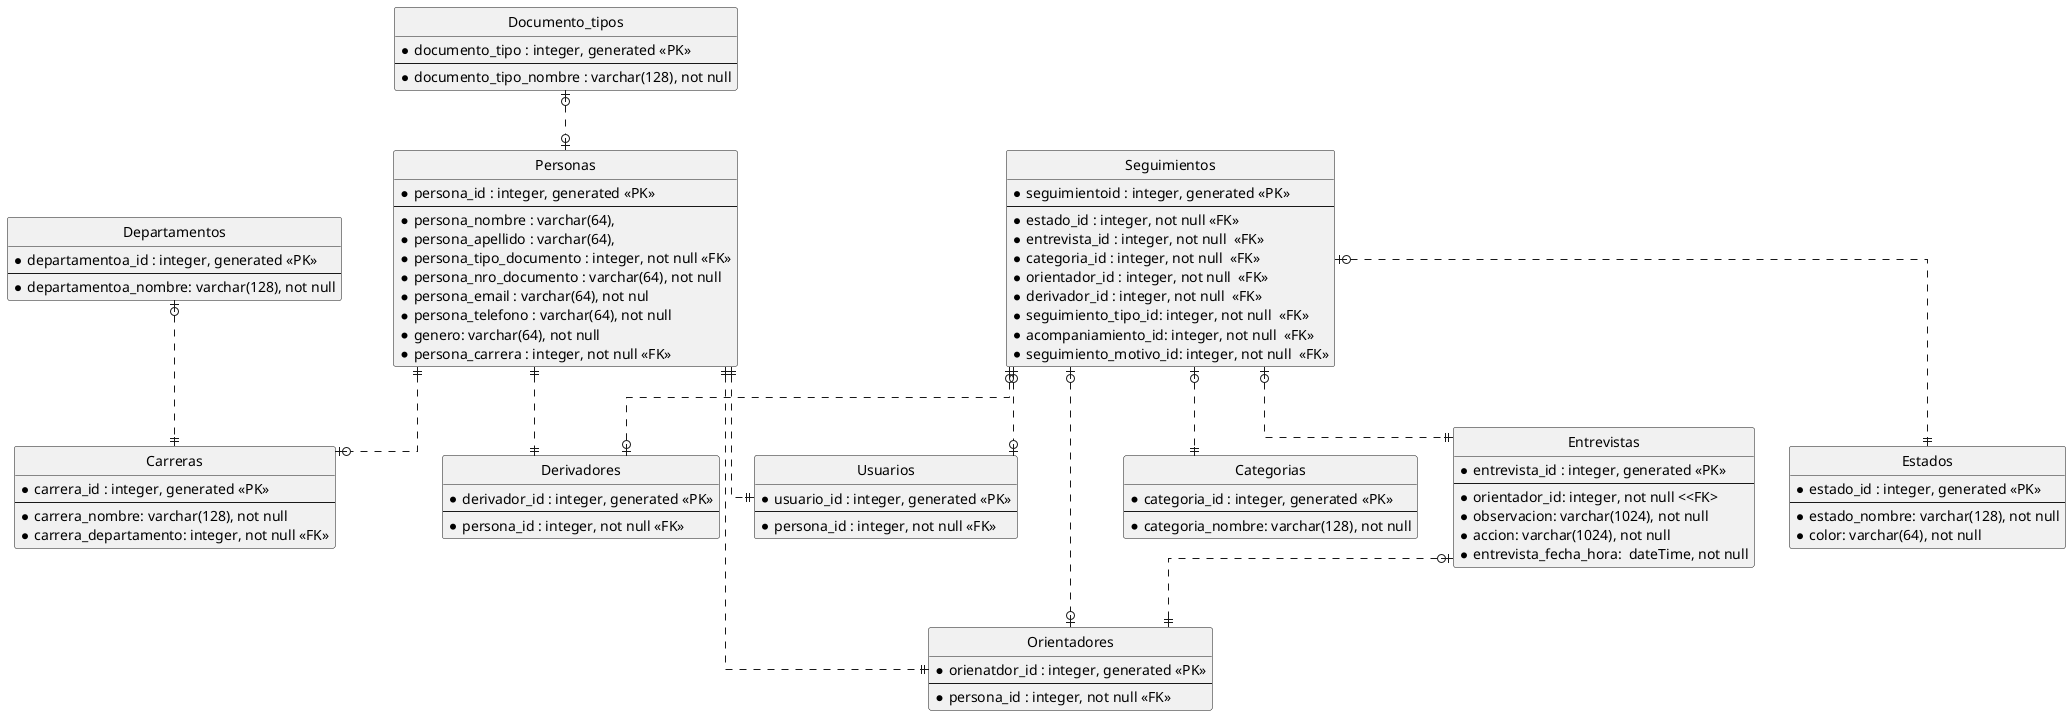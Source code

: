 @startuml Modelo Relacional
' hide the spot
hide circle

' avoid problems with angled crows feet
skinparam linetype ortho

entity "Carreras" as carreras {
  *carrera_id : integer, generated <<PK>>
  --
  *carrera_nombre: varchar(128), not null
  *carrera_departamento: integer, not null <<FK>>
}

entity "Categorias" as categorias {
  *categoria_id : integer, generated <<PK>>
  --
  *categoria_nombre: varchar(128), not null
}

entity "Derivadores" as derivadores {
  *derivador_id : integer, generated <<PK>>
  --
  *persona_id : integer, not null <<FK>>
}

entity "Departamentos" as departamentos {
  *departamentoa_id : integer, generated <<PK>>
  --
  *departamentoa_nombre: varchar(128), not null
}

entity "Documento_tipos" as documento_tipos {
  *documento_tipo : integer, generated <<PK>>
  --
  *documento_tipo_nombre : varchar(128), not null
}

entity "Entrevistas" as entrevistas {
  *entrevista_id : integer, generated <<PK>>
  --
  *orientador_id: integer, not null <<FK>
  *observacion: varchar(1024), not null 
  *accion: varchar(1024), not null 
  *entrevista_fecha_hora:  dateTime, not null
}

entity "Estados" as estados {
  *estado_id : integer, generated <<PK>>
  --
  *estado_nombre: varchar(128), not null
  *color: varchar(64), not null
}

entity "Orientadores" as orientadores {
  *orienatdor_id : integer, generated <<PK>>
  --
  *persona_id : integer, not null <<FK>>
}

entity "Personas" as personas {
  *persona_id : integer, generated <<PK>>
  --
  *persona_nombre : varchar(64),
  *persona_apellido : varchar(64),
  *persona_tipo_documento : integer, not null <<FK>>
  *persona_nro_documento : varchar(64), not null
  *persona_email : varchar(64), not nul
  *persona_telefono : varchar(64), not null
  *genero: varchar(64), not null
  *persona_carrera : integer, not null <<FK>>
}

entity "Seguimientos" as seguimientos {
  *seguimientoid : integer, generated <<PK>>
  --
  *estado_id : integer, not null <<FK>>
  *entrevista_id : integer, not null  <<FK>>
  *categoria_id : integer, not null  <<FK>>
  *orientador_id : integer, not null  <<FK>>
  *derivador_id : integer, not null  <<FK>>
  *seguimiento_tipo_id: integer, not null  <<FK>>
  *acompaniamiento_id: integer, not null  <<FK>>
  *seguimiento_motivo_id: integer, not null  <<FK>>
}

entity "Usuarios" as usuarios {
  *usuario_id : integer, generated <<PK>>
  --
  *persona_id : integer, not null <<FK>>
}



departamentos |o..|| carreras

documento_tipos |o..o| personas

entrevistas |o..|| orientadores

personas ||..o| carreras
personas ||..|| derivadores
personas ||..|| orientadores
personas ||..|| usuarios


seguimientos |o..|| categorias
seguimientos |o..o| derivadores
seguimientos |o..|| entrevistas
seguimientos |o..o| orientadores
seguimientos |o..o| usuarios
seguimientos |o..|| estados


@enduml

